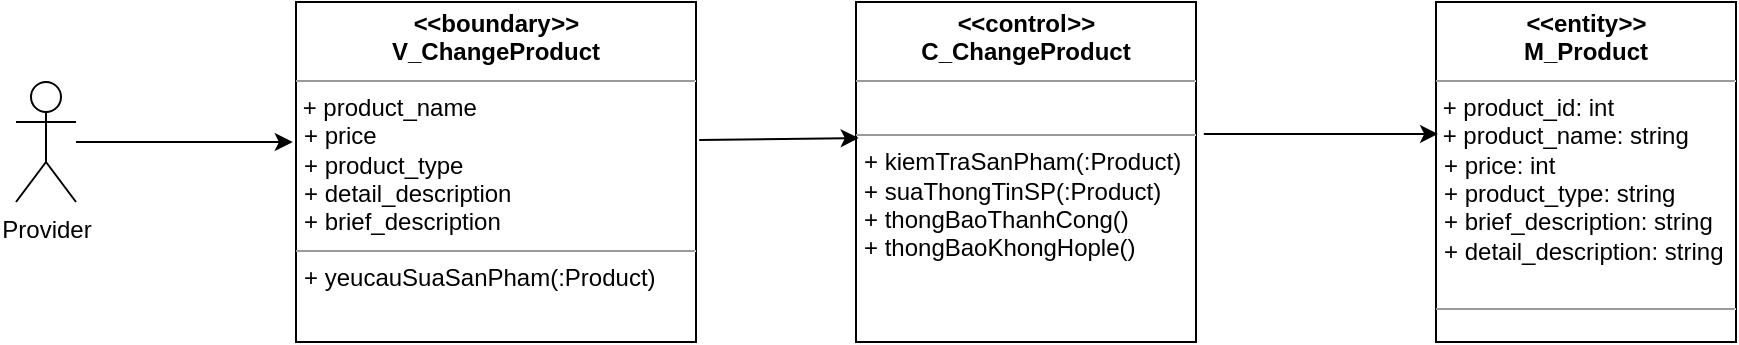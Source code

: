 <mxfile version="14.0.4" type="github">
  <diagram id="vo4pxGQF4mkmxWFb1wrV" name="Page-1">
    <mxGraphModel dx="1038" dy="548" grid="1" gridSize="10" guides="1" tooltips="1" connect="1" arrows="1" fold="1" page="1" pageScale="1" pageWidth="827" pageHeight="1169" math="0" shadow="0">
      <root>
        <mxCell id="0" />
        <mxCell id="1" parent="0" />
        <mxCell id="bvOYz8Wux1vd-rKvj6Pw-1" value="Provider" style="shape=umlActor;verticalLabelPosition=bottom;verticalAlign=top;html=1;" parent="1" vertex="1">
          <mxGeometry x="60" y="280" width="30" height="60" as="geometry" />
        </mxCell>
        <mxCell id="bvOYz8Wux1vd-rKvj6Pw-5" value="&lt;p style=&quot;margin: 0px ; margin-top: 4px ; text-align: center&quot;&gt;&lt;b&gt;&lt;i&gt;&amp;lt;&lt;/i&gt;&amp;lt;boundary&lt;i&gt;&amp;gt;&amp;gt;&lt;/i&gt;&lt;br&gt;V_ChangeProduct&lt;/b&gt;&lt;/p&gt;&lt;hr size=&quot;1&quot;&gt;&amp;nbsp;+ product_name&lt;br&gt;&lt;p style=&quot;margin: 0px ; margin-left: 4px&quot;&gt;+ price&lt;br&gt;&lt;/p&gt;&lt;p style=&quot;margin: 0px ; margin-left: 4px&quot;&gt;+ product_type&lt;br&gt;&lt;/p&gt;&lt;p style=&quot;margin: 0px ; margin-left: 4px&quot;&gt;+ detail_description&lt;br&gt;&lt;/p&gt;&lt;p style=&quot;margin: 0px ; margin-left: 4px&quot;&gt;+ brief_description&lt;br&gt;&lt;/p&gt;&lt;hr size=&quot;1&quot;&gt;&lt;p style=&quot;margin: 0px ; margin-left: 4px&quot;&gt;+ yeucauSuaSanPham(:Product)&lt;br&gt;&lt;/p&gt;" style="verticalAlign=top;align=left;overflow=fill;fontSize=12;fontFamily=Helvetica;html=1;" parent="1" vertex="1">
          <mxGeometry x="200" y="240" width="200" height="170" as="geometry" />
        </mxCell>
        <mxCell id="bvOYz8Wux1vd-rKvj6Pw-6" value="&lt;p style=&quot;margin: 0px ; margin-top: 4px ; text-align: center&quot;&gt;&lt;b&gt;&lt;i&gt;&amp;lt;&lt;/i&gt;&amp;lt;control&lt;i&gt;&amp;gt;&amp;gt;&lt;/i&gt;&lt;br&gt;C_ChangeProduct&lt;/b&gt;&lt;/p&gt;&lt;hr size=&quot;1&quot;&gt;&lt;br&gt;&lt;hr size=&quot;1&quot;&gt;&lt;p style=&quot;margin: 0px ; margin-left: 4px&quot;&gt;+ kiemTraSanPham(:Product)&lt;br&gt;&lt;/p&gt;&lt;p style=&quot;margin: 0px ; margin-left: 4px&quot;&gt;+ suaThongTinSP(:Product)&lt;/p&gt;&lt;p style=&quot;margin: 0px ; margin-left: 4px&quot;&gt;+ thongBaoThanhCong()&lt;/p&gt;&lt;p style=&quot;margin: 0px ; margin-left: 4px&quot;&gt;+ thongBaoKhongHople()&lt;/p&gt;" style="verticalAlign=top;align=left;overflow=fill;fontSize=12;fontFamily=Helvetica;html=1;" parent="1" vertex="1">
          <mxGeometry x="480" y="240" width="170" height="170" as="geometry" />
        </mxCell>
        <mxCell id="bvOYz8Wux1vd-rKvj6Pw-9" value="" style="endArrow=classic;html=1;exitX=1.008;exitY=0.406;exitDx=0;exitDy=0;exitPerimeter=0;entryX=0.008;entryY=0.4;entryDx=0;entryDy=0;entryPerimeter=0;" parent="1" source="bvOYz8Wux1vd-rKvj6Pw-5" target="bvOYz8Wux1vd-rKvj6Pw-6" edge="1">
          <mxGeometry width="50" height="50" relative="1" as="geometry">
            <mxPoint x="390" y="320" as="sourcePoint" />
            <mxPoint x="440" y="270" as="targetPoint" />
          </mxGeometry>
        </mxCell>
        <mxCell id="bvOYz8Wux1vd-rKvj6Pw-10" value="" style="endArrow=classic;html=1;entryX=-0.008;entryY=0.412;entryDx=0;entryDy=0;entryPerimeter=0;" parent="1" source="bvOYz8Wux1vd-rKvj6Pw-1" target="bvOYz8Wux1vd-rKvj6Pw-5" edge="1">
          <mxGeometry width="50" height="50" relative="1" as="geometry">
            <mxPoint x="390" y="320" as="sourcePoint" />
            <mxPoint x="440" y="270" as="targetPoint" />
          </mxGeometry>
        </mxCell>
        <mxCell id="bvOYz8Wux1vd-rKvj6Pw-11" value="&lt;p style=&quot;margin: 0px ; margin-top: 4px ; text-align: center&quot;&gt;&lt;b&gt;&lt;i&gt;&amp;lt;&lt;/i&gt;&amp;lt;entity&lt;i&gt;&amp;gt;&amp;gt;&lt;/i&gt;&lt;br&gt;M_Product&lt;/b&gt;&lt;/p&gt;&lt;hr size=&quot;1&quot;&gt;&lt;div&gt;&amp;nbsp;+ product_id: int&lt;br&gt;&lt;/div&gt;&lt;div&gt;&amp;nbsp;+ product_name: string&lt;br&gt;&lt;/div&gt;&lt;p style=&quot;margin: 0px ; margin-left: 4px&quot;&gt;+ price: int&lt;br&gt;&lt;/p&gt;&lt;p style=&quot;margin: 0px ; margin-left: 4px&quot;&gt;+ product_type: string&lt;br&gt;&lt;/p&gt;&lt;p style=&quot;margin: 0px ; margin-left: 4px&quot;&gt;+ brief_description: string&lt;br&gt;&lt;/p&gt;&lt;p style=&quot;margin: 0px ; margin-left: 4px&quot;&gt;+ detail_description: string&lt;br&gt;&lt;/p&gt;&amp;nbsp;&lt;br&gt;&lt;hr size=&quot;1&quot;&gt;&lt;p style=&quot;margin: 0px ; margin-left: 4px&quot;&gt;&lt;br&gt;&lt;br&gt;&lt;/p&gt;" style="verticalAlign=top;align=left;overflow=fill;fontSize=12;fontFamily=Helvetica;html=1;" parent="1" vertex="1">
          <mxGeometry x="770" y="240" width="150" height="170" as="geometry" />
        </mxCell>
        <mxCell id="bvOYz8Wux1vd-rKvj6Pw-16" value="" style="endArrow=classic;html=1;exitX=1.023;exitY=0.388;exitDx=0;exitDy=0;exitPerimeter=0;entryX=0.007;entryY=0.388;entryDx=0;entryDy=0;entryPerimeter=0;" parent="1" source="bvOYz8Wux1vd-rKvj6Pw-6" target="bvOYz8Wux1vd-rKvj6Pw-11" edge="1">
          <mxGeometry width="50" height="50" relative="1" as="geometry">
            <mxPoint x="590" y="320" as="sourcePoint" />
            <mxPoint x="640" y="270" as="targetPoint" />
          </mxGeometry>
        </mxCell>
      </root>
    </mxGraphModel>
  </diagram>
</mxfile>
